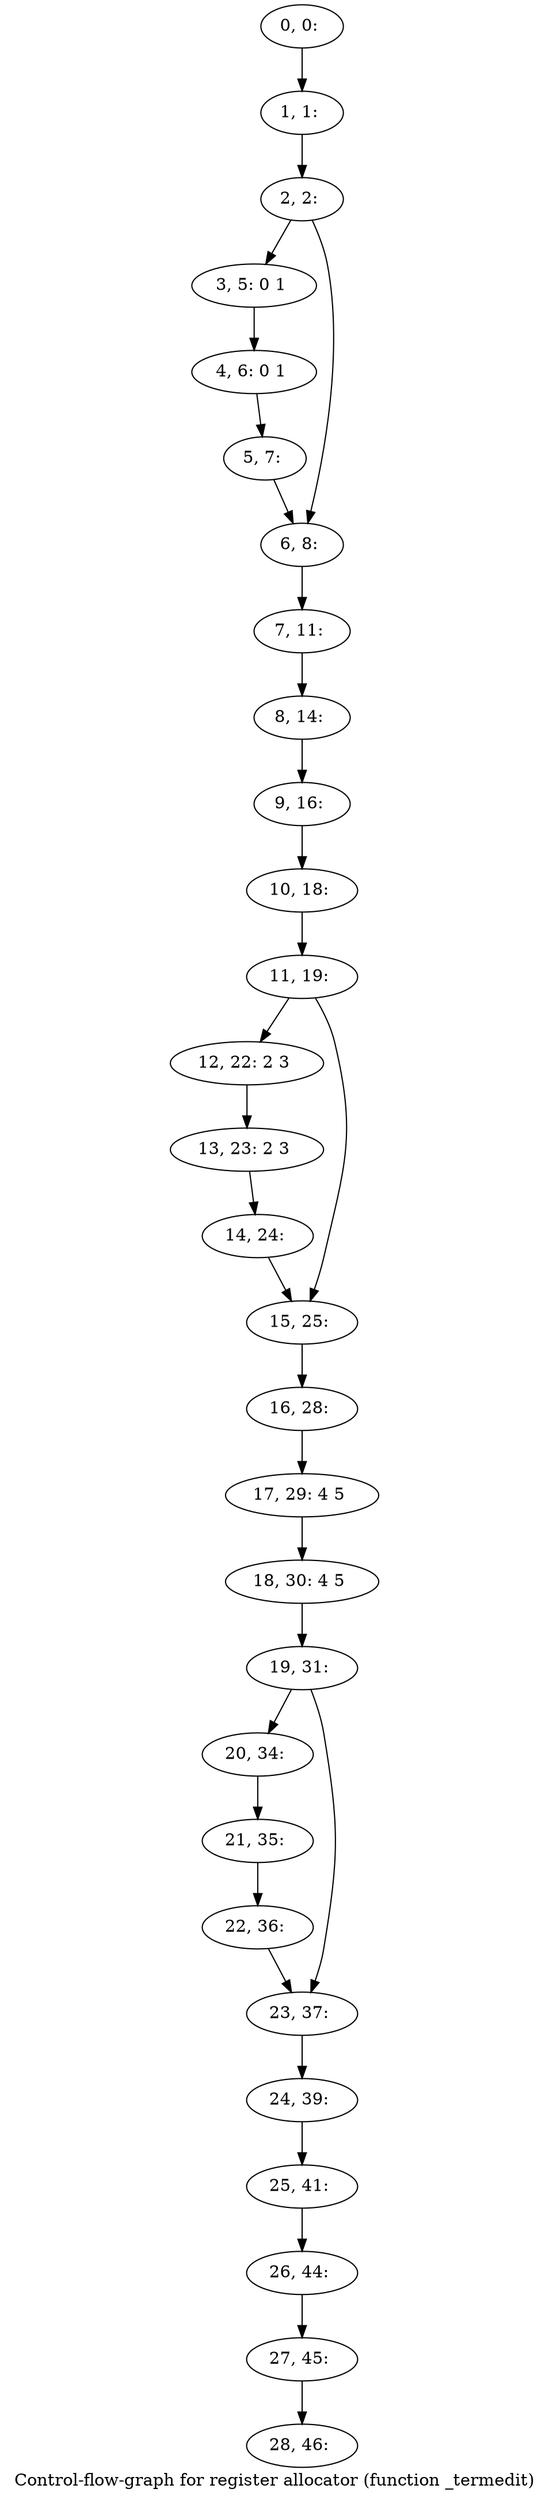 digraph G {
graph [label="Control-flow-graph for register allocator (function _termedit)"]
0[label="0, 0: "];
1[label="1, 1: "];
2[label="2, 2: "];
3[label="3, 5: 0 1 "];
4[label="4, 6: 0 1 "];
5[label="5, 7: "];
6[label="6, 8: "];
7[label="7, 11: "];
8[label="8, 14: "];
9[label="9, 16: "];
10[label="10, 18: "];
11[label="11, 19: "];
12[label="12, 22: 2 3 "];
13[label="13, 23: 2 3 "];
14[label="14, 24: "];
15[label="15, 25: "];
16[label="16, 28: "];
17[label="17, 29: 4 5 "];
18[label="18, 30: 4 5 "];
19[label="19, 31: "];
20[label="20, 34: "];
21[label="21, 35: "];
22[label="22, 36: "];
23[label="23, 37: "];
24[label="24, 39: "];
25[label="25, 41: "];
26[label="26, 44: "];
27[label="27, 45: "];
28[label="28, 46: "];
0->1 ;
1->2 ;
2->3 ;
2->6 ;
3->4 ;
4->5 ;
5->6 ;
6->7 ;
7->8 ;
8->9 ;
9->10 ;
10->11 ;
11->12 ;
11->15 ;
12->13 ;
13->14 ;
14->15 ;
15->16 ;
16->17 ;
17->18 ;
18->19 ;
19->20 ;
19->23 ;
20->21 ;
21->22 ;
22->23 ;
23->24 ;
24->25 ;
25->26 ;
26->27 ;
27->28 ;
}
